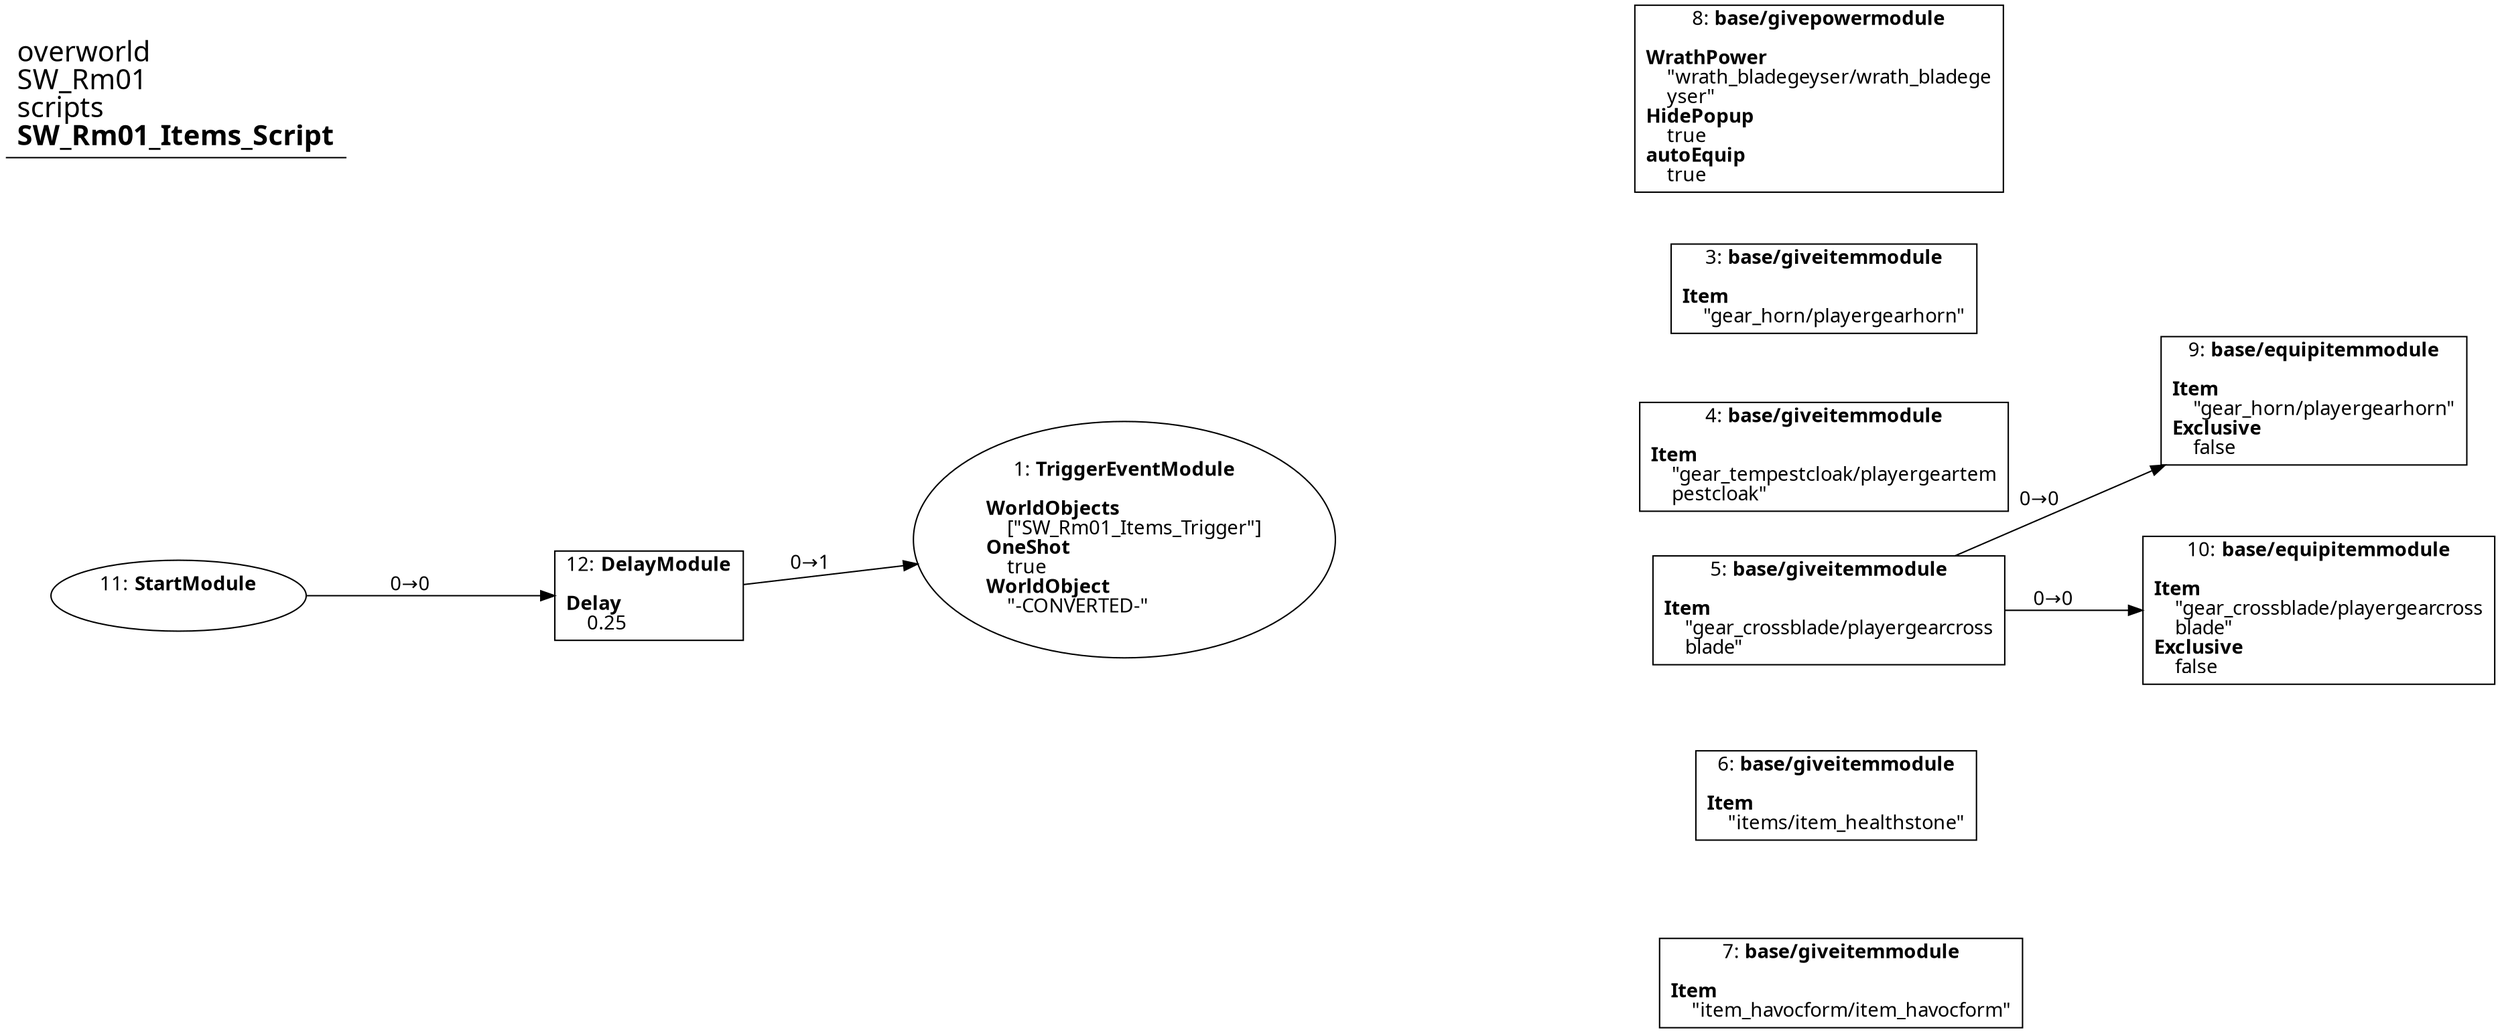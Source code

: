 digraph {
    layout = fdp;
    overlap = prism;
    sep = "+16";
    splines = spline;

    node [ shape = box ];

    graph [ fontname = "Segoe UI" ];
    node [ fontname = "Segoe UI" ];
    edge [ fontname = "Segoe UI" ];

    1 [ label = <1: <b>TriggerEventModule</b><br/><br/><b>WorldObjects</b><br align="left"/>    [&quot;SW_Rm01_Items_Trigger&quot;]<br align="left"/><b>OneShot</b><br align="left"/>    true<br align="left"/><b>WorldObject</b><br align="left"/>    &quot;-CONVERTED-&quot;<br align="left"/>> ];
    1 [ shape = oval ]
    1 [ pos = "0.010000001,-0.119!" ];

    3 [ label = <3: <b>base/giveitemmodule</b><br/><br/><b>Item</b><br align="left"/>    &quot;gear_horn/playergearhorn&quot;<br align="left"/>> ];
    3 [ pos = "0.29700002,-0.016!" ];

    4 [ label = <4: <b>base/giveitemmodule</b><br/><br/><b>Item</b><br align="left"/>    &quot;gear_tempestcloak/playergeartem<br align="left"/>    pestcloak&quot;<br align="left"/>> ];
    4 [ pos = "0.29700002,-0.085!" ];

    5 [ label = <5: <b>base/giveitemmodule</b><br/><br/><b>Item</b><br align="left"/>    &quot;gear_crossblade/playergearcross<br align="left"/>    blade&quot;<br align="left"/>> ];
    5 [ pos = "0.29900002,-0.148!" ];
    5 -> 9 [ label = "0→0" ];
    5 -> 10 [ label = "0→0" ];

    6 [ label = <6: <b>base/giveitemmodule</b><br/><br/><b>Item</b><br align="left"/>    &quot;items/item_healthstone&quot;<br align="left"/>> ];
    6 [ pos = "0.30200002,-0.224!" ];

    7 [ label = <7: <b>base/giveitemmodule</b><br/><br/><b>Item</b><br align="left"/>    &quot;item_havocform/item_havocform&quot;<br align="left"/>> ];
    7 [ pos = "0.30400002,-0.30100003!" ];

    8 [ label = <8: <b>base/givepowermodule</b><br/><br/><b>WrathPower</b><br align="left"/>    &quot;wrath_bladegeyser/wrath_bladege<br align="left"/>    yser&quot;<br align="left"/><b>HidePopup</b><br align="left"/>    true<br align="left"/><b>autoEquip</b><br align="left"/>    true<br align="left"/>> ];
    8 [ pos = "0.29500002,0.062000003!" ];

    9 [ label = <9: <b>base/equipitemmodule</b><br/><br/><b>Item</b><br align="left"/>    &quot;gear_horn/playergearhorn&quot;<br align="left"/><b>Exclusive</b><br align="left"/>    false<br align="left"/>> ];
    9 [ pos = "0.49800003,-0.062000003!" ];

    10 [ label = <10: <b>base/equipitemmodule</b><br/><br/><b>Item</b><br align="left"/>    &quot;gear_crossblade/playergearcross<br align="left"/>    blade&quot;<br align="left"/><b>Exclusive</b><br align="left"/>    false<br align="left"/>> ];
    10 [ pos = "0.5,-0.148!" ];

    11 [ label = <11: <b>StartModule</b><br/><br/>> ];
    11 [ shape = oval ]
    11 [ pos = "-0.37800002,-0.142!" ];
    11 -> 12 [ label = "0→0" ];

    12 [ label = <12: <b>DelayModule</b><br/><br/><b>Delay</b><br align="left"/>    0.25<br align="left"/>> ];
    12 [ pos = "-0.185,-0.142!" ];
    12 -> 1 [ label = "0→1" ];

    title [ pos = "-0.379,0.063!" ];
    title [ shape = underline ];
    title [ label = <<font point-size="20">overworld<br align="left"/>SW_Rm01<br align="left"/>scripts<br align="left"/><b>SW_Rm01_Items_Script</b><br align="left"/></font>> ];
}

